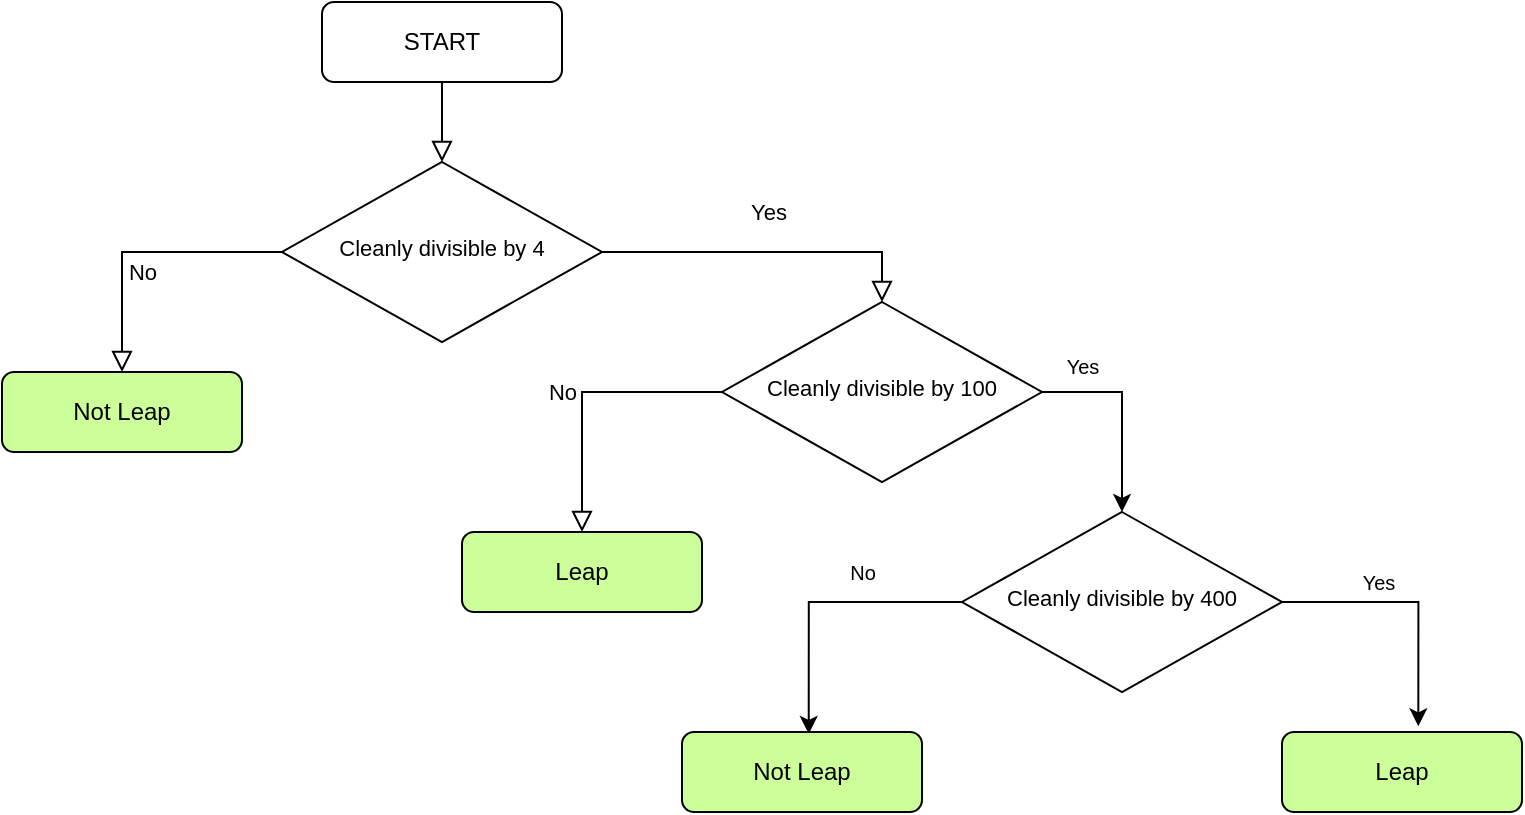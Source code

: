 <mxfile version="20.2.7" type="github">
  <diagram id="C5RBs43oDa-KdzZeNtuy" name="Page-1">
    <mxGraphModel dx="959" dy="530" grid="1" gridSize="10" guides="1" tooltips="1" connect="1" arrows="1" fold="1" page="1" pageScale="1" pageWidth="827" pageHeight="1169" math="0" shadow="0">
      <root>
        <mxCell id="WIyWlLk6GJQsqaUBKTNV-0" />
        <mxCell id="WIyWlLk6GJQsqaUBKTNV-1" parent="WIyWlLk6GJQsqaUBKTNV-0" />
        <mxCell id="WIyWlLk6GJQsqaUBKTNV-2" value="" style="rounded=0;html=1;jettySize=auto;orthogonalLoop=1;fontSize=11;endArrow=block;endFill=0;endSize=8;strokeWidth=1;shadow=0;labelBackgroundColor=none;edgeStyle=orthogonalEdgeStyle;" parent="WIyWlLk6GJQsqaUBKTNV-1" source="WIyWlLk6GJQsqaUBKTNV-3" target="WIyWlLk6GJQsqaUBKTNV-6" edge="1">
          <mxGeometry relative="1" as="geometry" />
        </mxCell>
        <mxCell id="WIyWlLk6GJQsqaUBKTNV-3" value="START" style="rounded=1;whiteSpace=wrap;html=1;fontSize=12;glass=0;strokeWidth=1;shadow=0;" parent="WIyWlLk6GJQsqaUBKTNV-1" vertex="1">
          <mxGeometry x="180" y="20" width="120" height="40" as="geometry" />
        </mxCell>
        <mxCell id="WIyWlLk6GJQsqaUBKTNV-4" value="Yes" style="rounded=0;html=1;jettySize=auto;orthogonalLoop=1;fontSize=11;endArrow=block;endFill=0;endSize=8;strokeWidth=1;shadow=0;labelBackgroundColor=none;edgeStyle=orthogonalEdgeStyle;exitX=1;exitY=0.5;exitDx=0;exitDy=0;entryX=0.5;entryY=0;entryDx=0;entryDy=0;" parent="WIyWlLk6GJQsqaUBKTNV-1" source="WIyWlLk6GJQsqaUBKTNV-6" target="ESkbiluZ1B43kgg95q_I-8" edge="1">
          <mxGeometry y="20" relative="1" as="geometry">
            <mxPoint as="offset" />
            <mxPoint x="340" y="140" as="sourcePoint" />
            <mxPoint x="450" y="160" as="targetPoint" />
            <Array as="points">
              <mxPoint x="460" y="145" />
            </Array>
          </mxGeometry>
        </mxCell>
        <mxCell id="WIyWlLk6GJQsqaUBKTNV-5" value="No" style="edgeStyle=orthogonalEdgeStyle;rounded=0;html=1;jettySize=auto;orthogonalLoop=1;fontSize=11;endArrow=block;endFill=0;endSize=8;strokeWidth=1;shadow=0;labelBackgroundColor=none;" parent="WIyWlLk6GJQsqaUBKTNV-1" source="WIyWlLk6GJQsqaUBKTNV-6" target="WIyWlLk6GJQsqaUBKTNV-7" edge="1">
          <mxGeometry y="10" relative="1" as="geometry">
            <mxPoint as="offset" />
          </mxGeometry>
        </mxCell>
        <mxCell id="WIyWlLk6GJQsqaUBKTNV-6" value="&lt;span style=&quot;font-size: 11px;&quot;&gt;Cleanly divisible by 4&lt;/span&gt;" style="rhombus;whiteSpace=wrap;html=1;shadow=0;fontFamily=Helvetica;fontSize=12;align=center;strokeWidth=1;spacing=6;spacingTop=-4;" parent="WIyWlLk6GJQsqaUBKTNV-1" vertex="1">
          <mxGeometry x="160" y="100" width="160" height="90" as="geometry" />
        </mxCell>
        <mxCell id="WIyWlLk6GJQsqaUBKTNV-7" value="Not Leap" style="rounded=1;whiteSpace=wrap;html=1;fontSize=12;glass=0;strokeWidth=1;shadow=0;fillColor=#CCFF99;" parent="WIyWlLk6GJQsqaUBKTNV-1" vertex="1">
          <mxGeometry x="20" y="205" width="120" height="40" as="geometry" />
        </mxCell>
        <mxCell id="WIyWlLk6GJQsqaUBKTNV-9" value="No&lt;br&gt;" style="edgeStyle=orthogonalEdgeStyle;rounded=0;html=1;jettySize=auto;orthogonalLoop=1;fontSize=11;endArrow=block;endFill=0;endSize=8;strokeWidth=1;shadow=0;labelBackgroundColor=none;exitX=0;exitY=0.5;exitDx=0;exitDy=0;" parent="WIyWlLk6GJQsqaUBKTNV-1" source="ESkbiluZ1B43kgg95q_I-8" target="WIyWlLk6GJQsqaUBKTNV-12" edge="1">
          <mxGeometry y="-10" relative="1" as="geometry">
            <mxPoint as="offset" />
            <mxPoint x="450" y="245" as="sourcePoint" />
          </mxGeometry>
        </mxCell>
        <mxCell id="WIyWlLk6GJQsqaUBKTNV-12" value="Leap" style="rounded=1;whiteSpace=wrap;html=1;fontSize=12;glass=0;strokeWidth=1;shadow=0;fillColor=#CCFF99;" parent="WIyWlLk6GJQsqaUBKTNV-1" vertex="1">
          <mxGeometry x="250" y="285" width="120" height="40" as="geometry" />
        </mxCell>
        <mxCell id="ESkbiluZ1B43kgg95q_I-12" value="" style="edgeStyle=orthogonalEdgeStyle;rounded=0;orthogonalLoop=1;jettySize=auto;html=1;fontSize=10;entryX=0.5;entryY=0;entryDx=0;entryDy=0;exitX=1;exitY=0.5;exitDx=0;exitDy=0;" edge="1" parent="WIyWlLk6GJQsqaUBKTNV-1" source="ESkbiluZ1B43kgg95q_I-8" target="ESkbiluZ1B43kgg95q_I-9">
          <mxGeometry relative="1" as="geometry" />
        </mxCell>
        <mxCell id="ESkbiluZ1B43kgg95q_I-13" value="Yes" style="edgeLabel;html=1;align=center;verticalAlign=middle;resizable=0;points=[];fontSize=10;" vertex="1" connectable="0" parent="ESkbiluZ1B43kgg95q_I-12">
          <mxGeometry x="0.262" y="-1" relative="1" as="geometry">
            <mxPoint x="-19" y="-36" as="offset" />
          </mxGeometry>
        </mxCell>
        <mxCell id="ESkbiluZ1B43kgg95q_I-8" value="&lt;span style=&quot;font-size: 11px;&quot;&gt;Cleanly divisible by 100&lt;/span&gt;" style="rhombus;whiteSpace=wrap;html=1;shadow=0;fontFamily=Helvetica;fontSize=12;align=center;strokeWidth=1;spacing=6;spacingTop=-4;" vertex="1" parent="WIyWlLk6GJQsqaUBKTNV-1">
          <mxGeometry x="380" y="170" width="160" height="90" as="geometry" />
        </mxCell>
        <mxCell id="ESkbiluZ1B43kgg95q_I-17" value="" style="edgeStyle=orthogonalEdgeStyle;rounded=0;orthogonalLoop=1;jettySize=auto;html=1;fontSize=10;entryX=0.528;entryY=0.024;entryDx=0;entryDy=0;entryPerimeter=0;" edge="1" parent="WIyWlLk6GJQsqaUBKTNV-1" source="ESkbiluZ1B43kgg95q_I-9" target="ESkbiluZ1B43kgg95q_I-15">
          <mxGeometry relative="1" as="geometry" />
        </mxCell>
        <mxCell id="ESkbiluZ1B43kgg95q_I-18" value="No" style="edgeLabel;html=1;align=center;verticalAlign=middle;resizable=0;points=[];fontSize=10;" vertex="1" connectable="0" parent="ESkbiluZ1B43kgg95q_I-17">
          <mxGeometry x="-0.326" y="-2" relative="1" as="geometry">
            <mxPoint x="-2" y="-13" as="offset" />
          </mxGeometry>
        </mxCell>
        <mxCell id="ESkbiluZ1B43kgg95q_I-21" value="" style="edgeStyle=orthogonalEdgeStyle;rounded=0;orthogonalLoop=1;jettySize=auto;html=1;fontSize=10;entryX=0.568;entryY=-0.071;entryDx=0;entryDy=0;entryPerimeter=0;exitX=1;exitY=0.5;exitDx=0;exitDy=0;" edge="1" parent="WIyWlLk6GJQsqaUBKTNV-1" source="ESkbiluZ1B43kgg95q_I-9" target="ESkbiluZ1B43kgg95q_I-19">
          <mxGeometry relative="1" as="geometry" />
        </mxCell>
        <mxCell id="ESkbiluZ1B43kgg95q_I-22" value="Yes" style="edgeLabel;html=1;align=center;verticalAlign=middle;resizable=0;points=[];fontSize=10;" vertex="1" connectable="0" parent="ESkbiluZ1B43kgg95q_I-21">
          <mxGeometry x="-0.269" relative="1" as="geometry">
            <mxPoint y="-10" as="offset" />
          </mxGeometry>
        </mxCell>
        <mxCell id="ESkbiluZ1B43kgg95q_I-9" value="&lt;span style=&quot;font-size: 11px;&quot;&gt;Cleanly divisible&amp;nbsp;by 400&lt;/span&gt;" style="rhombus;whiteSpace=wrap;html=1;shadow=0;fontFamily=Helvetica;fontSize=12;align=center;strokeWidth=1;spacing=6;spacingTop=-4;" vertex="1" parent="WIyWlLk6GJQsqaUBKTNV-1">
          <mxGeometry x="500" y="275" width="160" height="90" as="geometry" />
        </mxCell>
        <mxCell id="ESkbiluZ1B43kgg95q_I-15" value="Not Leap" style="rounded=1;whiteSpace=wrap;html=1;fontSize=12;glass=0;strokeWidth=1;shadow=0;fillColor=#CCFF99;" vertex="1" parent="WIyWlLk6GJQsqaUBKTNV-1">
          <mxGeometry x="360" y="385" width="120" height="40" as="geometry" />
        </mxCell>
        <mxCell id="ESkbiluZ1B43kgg95q_I-19" value="Leap" style="rounded=1;whiteSpace=wrap;html=1;fontSize=12;glass=0;strokeWidth=1;shadow=0;fillColor=#CCFF99;" vertex="1" parent="WIyWlLk6GJQsqaUBKTNV-1">
          <mxGeometry x="660" y="385" width="120" height="40" as="geometry" />
        </mxCell>
      </root>
    </mxGraphModel>
  </diagram>
</mxfile>
